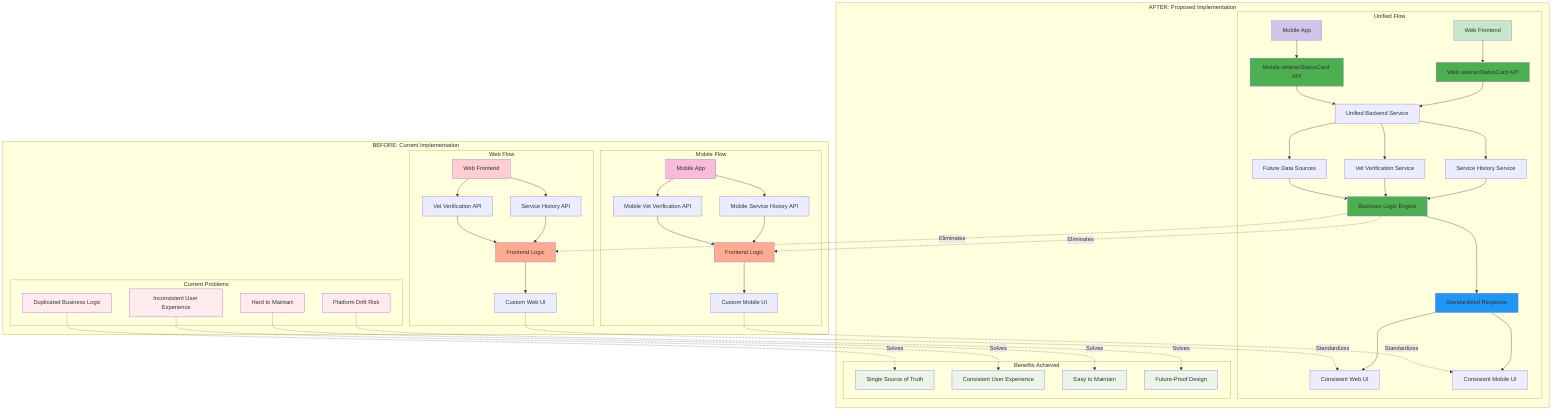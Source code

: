 graph TD
    subgraph "BEFORE: Current Implementation"
        subgraph "Web Flow"
            W1[Web Frontend] --> W2[Service History API]
            W1 --> W3[Vet Verification API]
            W2 --> W4[Frontend Logic]
            W3 --> W4
            W4 --> W5[Custom Web UI]
        end
        
        subgraph "Mobile Flow"
            M1[Mobile App] --> M2[Mobile Service History API]
            M1 --> M3[Mobile Vet Verification API]
            M2 --> M4[Frontend Logic]
            M3 --> M4
            M4 --> M5[Custom Mobile UI]
        end
        
        subgraph "Current Problems"
            P1[Duplicated Business Logic]
            P2[Inconsistent User Experience]
            P3[Hard to Maintain]
            P4[Platform Drift Risk]
        end
    end
    
    subgraph "AFTER: Proposed Implementation"
        subgraph "Unified Flow"
            A1[Web Frontend] --> A2[Web veteranStatusCard API]
            A3[Mobile App] --> A12[Mobile veteranStatusCard API]
            A2 --> A4[Unified Backend Service]
            A12 --> A4
            A4 --> A5[Service History Service]
            A4 --> A6[Vet Verification Service]
            A4 --> A7[Future Data Sources]
            A5 --> A8[Business Logic Engine]
            A6 --> A8
            A7 --> A8
            A8 --> A9[Standardized Response]
            A9 --> A10[Consistent Web UI]
            A9 --> A11[Consistent Mobile UI]
        end
        
        subgraph "Benefits Achieved"
            B1[Single Source of Truth]
            B2[Consistent User Experience]
            B3[Easy to Maintain]
            B4[Future-Proof Design]
        end
    end
    
    %% Transformation arrows
    A8 -.->|Eliminates| W4
    A8 -.->|Eliminates| M4
    W5 -.->|Standardizes| A10
    M5 -.->|Standardizes| A11
    
    %% Problem to benefit mapping
    P1 -.->|Solves| B1
    P2 -.->|Solves| B2
    P3 -.->|Solves| B3
    P4 -.->|Solves| B4
    
    %% Styling
    style W1 fill:#ffcdd2
    style M1 fill:#f8bbd9
    style W4 fill:#ffab91
    style M4 fill:#ffab91
    style A1 fill:#c8e6c9
    style A3 fill:#d1c4e9
    style A2 fill:#4caf50
    style A12 fill:#4caf50
    style A8 fill:#4caf50
    style A9 fill:#2196f3
    style P1 fill:#ffebee
    style P2 fill:#ffebee
    style P3 fill:#ffebee
    style P4 fill:#ffebee
    style B1 fill:#e8f5e8
    style B2 fill:#e8f5e8
    style B3 fill:#e8f5e8
    style B4 fill:#e8f5e8